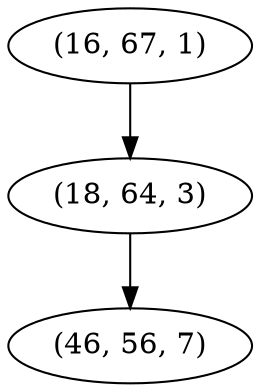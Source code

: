 digraph tree {
    "(16, 67, 1)";
    "(18, 64, 3)";
    "(46, 56, 7)";
    "(16, 67, 1)" -> "(18, 64, 3)";
    "(18, 64, 3)" -> "(46, 56, 7)";
}
